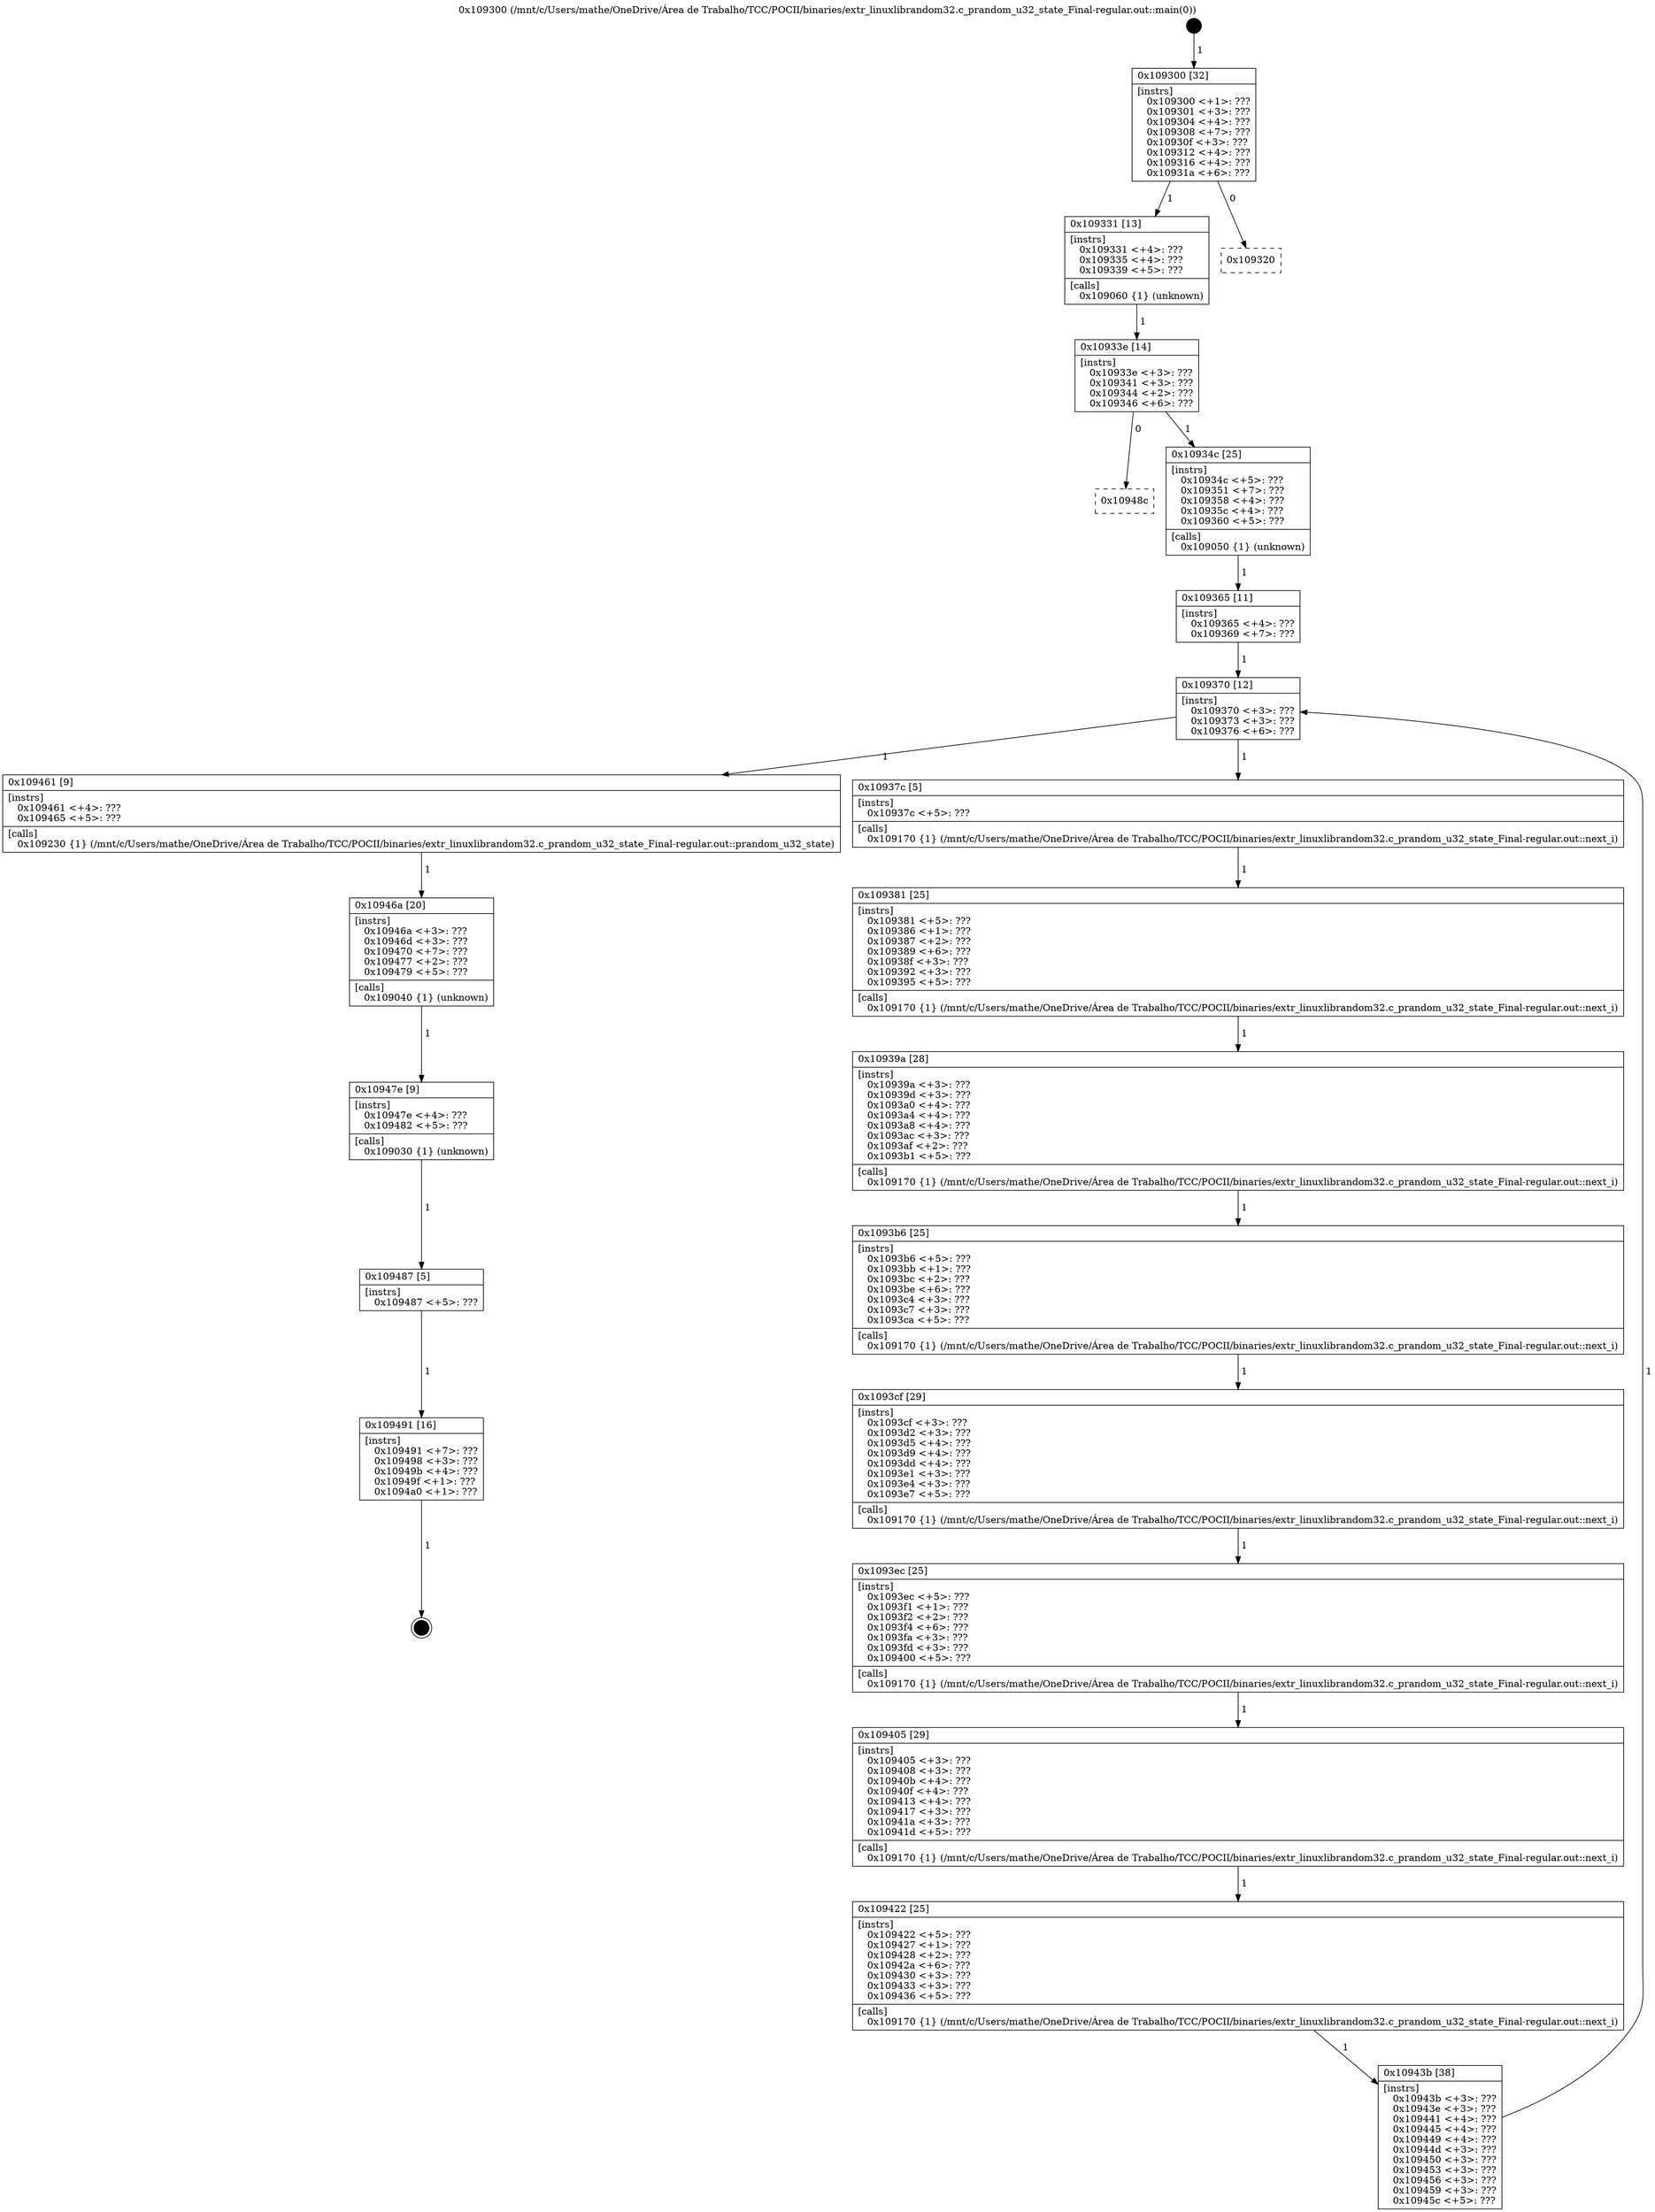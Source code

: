 digraph "0x109300" {
  label = "0x109300 (/mnt/c/Users/mathe/OneDrive/Área de Trabalho/TCC/POCII/binaries/extr_linuxlibrandom32.c_prandom_u32_state_Final-regular.out::main(0))"
  labelloc = "t"
  node[shape=record]

  Entry [label="",width=0.3,height=0.3,shape=circle,fillcolor=black,style=filled]
  "0x109300" [label="{
     0x109300 [32]\l
     | [instrs]\l
     &nbsp;&nbsp;0x109300 \<+1\>: ???\l
     &nbsp;&nbsp;0x109301 \<+3\>: ???\l
     &nbsp;&nbsp;0x109304 \<+4\>: ???\l
     &nbsp;&nbsp;0x109308 \<+7\>: ???\l
     &nbsp;&nbsp;0x10930f \<+3\>: ???\l
     &nbsp;&nbsp;0x109312 \<+4\>: ???\l
     &nbsp;&nbsp;0x109316 \<+4\>: ???\l
     &nbsp;&nbsp;0x10931a \<+6\>: ???\l
  }"]
  "0x109331" [label="{
     0x109331 [13]\l
     | [instrs]\l
     &nbsp;&nbsp;0x109331 \<+4\>: ???\l
     &nbsp;&nbsp;0x109335 \<+4\>: ???\l
     &nbsp;&nbsp;0x109339 \<+5\>: ???\l
     | [calls]\l
     &nbsp;&nbsp;0x109060 \{1\} (unknown)\l
  }"]
  "0x109320" [label="{
     0x109320\l
  }", style=dashed]
  "0x10933e" [label="{
     0x10933e [14]\l
     | [instrs]\l
     &nbsp;&nbsp;0x10933e \<+3\>: ???\l
     &nbsp;&nbsp;0x109341 \<+3\>: ???\l
     &nbsp;&nbsp;0x109344 \<+2\>: ???\l
     &nbsp;&nbsp;0x109346 \<+6\>: ???\l
  }"]
  "0x10948c" [label="{
     0x10948c\l
  }", style=dashed]
  "0x10934c" [label="{
     0x10934c [25]\l
     | [instrs]\l
     &nbsp;&nbsp;0x10934c \<+5\>: ???\l
     &nbsp;&nbsp;0x109351 \<+7\>: ???\l
     &nbsp;&nbsp;0x109358 \<+4\>: ???\l
     &nbsp;&nbsp;0x10935c \<+4\>: ???\l
     &nbsp;&nbsp;0x109360 \<+5\>: ???\l
     | [calls]\l
     &nbsp;&nbsp;0x109050 \{1\} (unknown)\l
  }"]
  Exit [label="",width=0.3,height=0.3,shape=circle,fillcolor=black,style=filled,peripheries=2]
  "0x109370" [label="{
     0x109370 [12]\l
     | [instrs]\l
     &nbsp;&nbsp;0x109370 \<+3\>: ???\l
     &nbsp;&nbsp;0x109373 \<+3\>: ???\l
     &nbsp;&nbsp;0x109376 \<+6\>: ???\l
  }"]
  "0x109461" [label="{
     0x109461 [9]\l
     | [instrs]\l
     &nbsp;&nbsp;0x109461 \<+4\>: ???\l
     &nbsp;&nbsp;0x109465 \<+5\>: ???\l
     | [calls]\l
     &nbsp;&nbsp;0x109230 \{1\} (/mnt/c/Users/mathe/OneDrive/Área de Trabalho/TCC/POCII/binaries/extr_linuxlibrandom32.c_prandom_u32_state_Final-regular.out::prandom_u32_state)\l
  }"]
  "0x10937c" [label="{
     0x10937c [5]\l
     | [instrs]\l
     &nbsp;&nbsp;0x10937c \<+5\>: ???\l
     | [calls]\l
     &nbsp;&nbsp;0x109170 \{1\} (/mnt/c/Users/mathe/OneDrive/Área de Trabalho/TCC/POCII/binaries/extr_linuxlibrandom32.c_prandom_u32_state_Final-regular.out::next_i)\l
  }"]
  "0x109381" [label="{
     0x109381 [25]\l
     | [instrs]\l
     &nbsp;&nbsp;0x109381 \<+5\>: ???\l
     &nbsp;&nbsp;0x109386 \<+1\>: ???\l
     &nbsp;&nbsp;0x109387 \<+2\>: ???\l
     &nbsp;&nbsp;0x109389 \<+6\>: ???\l
     &nbsp;&nbsp;0x10938f \<+3\>: ???\l
     &nbsp;&nbsp;0x109392 \<+3\>: ???\l
     &nbsp;&nbsp;0x109395 \<+5\>: ???\l
     | [calls]\l
     &nbsp;&nbsp;0x109170 \{1\} (/mnt/c/Users/mathe/OneDrive/Área de Trabalho/TCC/POCII/binaries/extr_linuxlibrandom32.c_prandom_u32_state_Final-regular.out::next_i)\l
  }"]
  "0x10939a" [label="{
     0x10939a [28]\l
     | [instrs]\l
     &nbsp;&nbsp;0x10939a \<+3\>: ???\l
     &nbsp;&nbsp;0x10939d \<+3\>: ???\l
     &nbsp;&nbsp;0x1093a0 \<+4\>: ???\l
     &nbsp;&nbsp;0x1093a4 \<+4\>: ???\l
     &nbsp;&nbsp;0x1093a8 \<+4\>: ???\l
     &nbsp;&nbsp;0x1093ac \<+3\>: ???\l
     &nbsp;&nbsp;0x1093af \<+2\>: ???\l
     &nbsp;&nbsp;0x1093b1 \<+5\>: ???\l
     | [calls]\l
     &nbsp;&nbsp;0x109170 \{1\} (/mnt/c/Users/mathe/OneDrive/Área de Trabalho/TCC/POCII/binaries/extr_linuxlibrandom32.c_prandom_u32_state_Final-regular.out::next_i)\l
  }"]
  "0x1093b6" [label="{
     0x1093b6 [25]\l
     | [instrs]\l
     &nbsp;&nbsp;0x1093b6 \<+5\>: ???\l
     &nbsp;&nbsp;0x1093bb \<+1\>: ???\l
     &nbsp;&nbsp;0x1093bc \<+2\>: ???\l
     &nbsp;&nbsp;0x1093be \<+6\>: ???\l
     &nbsp;&nbsp;0x1093c4 \<+3\>: ???\l
     &nbsp;&nbsp;0x1093c7 \<+3\>: ???\l
     &nbsp;&nbsp;0x1093ca \<+5\>: ???\l
     | [calls]\l
     &nbsp;&nbsp;0x109170 \{1\} (/mnt/c/Users/mathe/OneDrive/Área de Trabalho/TCC/POCII/binaries/extr_linuxlibrandom32.c_prandom_u32_state_Final-regular.out::next_i)\l
  }"]
  "0x1093cf" [label="{
     0x1093cf [29]\l
     | [instrs]\l
     &nbsp;&nbsp;0x1093cf \<+3\>: ???\l
     &nbsp;&nbsp;0x1093d2 \<+3\>: ???\l
     &nbsp;&nbsp;0x1093d5 \<+4\>: ???\l
     &nbsp;&nbsp;0x1093d9 \<+4\>: ???\l
     &nbsp;&nbsp;0x1093dd \<+4\>: ???\l
     &nbsp;&nbsp;0x1093e1 \<+3\>: ???\l
     &nbsp;&nbsp;0x1093e4 \<+3\>: ???\l
     &nbsp;&nbsp;0x1093e7 \<+5\>: ???\l
     | [calls]\l
     &nbsp;&nbsp;0x109170 \{1\} (/mnt/c/Users/mathe/OneDrive/Área de Trabalho/TCC/POCII/binaries/extr_linuxlibrandom32.c_prandom_u32_state_Final-regular.out::next_i)\l
  }"]
  "0x1093ec" [label="{
     0x1093ec [25]\l
     | [instrs]\l
     &nbsp;&nbsp;0x1093ec \<+5\>: ???\l
     &nbsp;&nbsp;0x1093f1 \<+1\>: ???\l
     &nbsp;&nbsp;0x1093f2 \<+2\>: ???\l
     &nbsp;&nbsp;0x1093f4 \<+6\>: ???\l
     &nbsp;&nbsp;0x1093fa \<+3\>: ???\l
     &nbsp;&nbsp;0x1093fd \<+3\>: ???\l
     &nbsp;&nbsp;0x109400 \<+5\>: ???\l
     | [calls]\l
     &nbsp;&nbsp;0x109170 \{1\} (/mnt/c/Users/mathe/OneDrive/Área de Trabalho/TCC/POCII/binaries/extr_linuxlibrandom32.c_prandom_u32_state_Final-regular.out::next_i)\l
  }"]
  "0x109405" [label="{
     0x109405 [29]\l
     | [instrs]\l
     &nbsp;&nbsp;0x109405 \<+3\>: ???\l
     &nbsp;&nbsp;0x109408 \<+3\>: ???\l
     &nbsp;&nbsp;0x10940b \<+4\>: ???\l
     &nbsp;&nbsp;0x10940f \<+4\>: ???\l
     &nbsp;&nbsp;0x109413 \<+4\>: ???\l
     &nbsp;&nbsp;0x109417 \<+3\>: ???\l
     &nbsp;&nbsp;0x10941a \<+3\>: ???\l
     &nbsp;&nbsp;0x10941d \<+5\>: ???\l
     | [calls]\l
     &nbsp;&nbsp;0x109170 \{1\} (/mnt/c/Users/mathe/OneDrive/Área de Trabalho/TCC/POCII/binaries/extr_linuxlibrandom32.c_prandom_u32_state_Final-regular.out::next_i)\l
  }"]
  "0x109422" [label="{
     0x109422 [25]\l
     | [instrs]\l
     &nbsp;&nbsp;0x109422 \<+5\>: ???\l
     &nbsp;&nbsp;0x109427 \<+1\>: ???\l
     &nbsp;&nbsp;0x109428 \<+2\>: ???\l
     &nbsp;&nbsp;0x10942a \<+6\>: ???\l
     &nbsp;&nbsp;0x109430 \<+3\>: ???\l
     &nbsp;&nbsp;0x109433 \<+3\>: ???\l
     &nbsp;&nbsp;0x109436 \<+5\>: ???\l
     | [calls]\l
     &nbsp;&nbsp;0x109170 \{1\} (/mnt/c/Users/mathe/OneDrive/Área de Trabalho/TCC/POCII/binaries/extr_linuxlibrandom32.c_prandom_u32_state_Final-regular.out::next_i)\l
  }"]
  "0x10943b" [label="{
     0x10943b [38]\l
     | [instrs]\l
     &nbsp;&nbsp;0x10943b \<+3\>: ???\l
     &nbsp;&nbsp;0x10943e \<+3\>: ???\l
     &nbsp;&nbsp;0x109441 \<+4\>: ???\l
     &nbsp;&nbsp;0x109445 \<+4\>: ???\l
     &nbsp;&nbsp;0x109449 \<+4\>: ???\l
     &nbsp;&nbsp;0x10944d \<+3\>: ???\l
     &nbsp;&nbsp;0x109450 \<+3\>: ???\l
     &nbsp;&nbsp;0x109453 \<+3\>: ???\l
     &nbsp;&nbsp;0x109456 \<+3\>: ???\l
     &nbsp;&nbsp;0x109459 \<+3\>: ???\l
     &nbsp;&nbsp;0x10945c \<+5\>: ???\l
  }"]
  "0x109365" [label="{
     0x109365 [11]\l
     | [instrs]\l
     &nbsp;&nbsp;0x109365 \<+4\>: ???\l
     &nbsp;&nbsp;0x109369 \<+7\>: ???\l
  }"]
  "0x10946a" [label="{
     0x10946a [20]\l
     | [instrs]\l
     &nbsp;&nbsp;0x10946a \<+3\>: ???\l
     &nbsp;&nbsp;0x10946d \<+3\>: ???\l
     &nbsp;&nbsp;0x109470 \<+7\>: ???\l
     &nbsp;&nbsp;0x109477 \<+2\>: ???\l
     &nbsp;&nbsp;0x109479 \<+5\>: ???\l
     | [calls]\l
     &nbsp;&nbsp;0x109040 \{1\} (unknown)\l
  }"]
  "0x10947e" [label="{
     0x10947e [9]\l
     | [instrs]\l
     &nbsp;&nbsp;0x10947e \<+4\>: ???\l
     &nbsp;&nbsp;0x109482 \<+5\>: ???\l
     | [calls]\l
     &nbsp;&nbsp;0x109030 \{1\} (unknown)\l
  }"]
  "0x109487" [label="{
     0x109487 [5]\l
     | [instrs]\l
     &nbsp;&nbsp;0x109487 \<+5\>: ???\l
  }"]
  "0x109491" [label="{
     0x109491 [16]\l
     | [instrs]\l
     &nbsp;&nbsp;0x109491 \<+7\>: ???\l
     &nbsp;&nbsp;0x109498 \<+3\>: ???\l
     &nbsp;&nbsp;0x10949b \<+4\>: ???\l
     &nbsp;&nbsp;0x10949f \<+1\>: ???\l
     &nbsp;&nbsp;0x1094a0 \<+1\>: ???\l
  }"]
  Entry -> "0x109300" [label=" 1"]
  "0x109300" -> "0x109331" [label=" 1"]
  "0x109300" -> "0x109320" [label=" 0"]
  "0x109331" -> "0x10933e" [label=" 1"]
  "0x10933e" -> "0x10948c" [label=" 0"]
  "0x10933e" -> "0x10934c" [label=" 1"]
  "0x109491" -> Exit [label=" 1"]
  "0x10934c" -> "0x109365" [label=" 1"]
  "0x109370" -> "0x109461" [label=" 1"]
  "0x109370" -> "0x10937c" [label=" 1"]
  "0x10937c" -> "0x109381" [label=" 1"]
  "0x109381" -> "0x10939a" [label=" 1"]
  "0x10939a" -> "0x1093b6" [label=" 1"]
  "0x1093b6" -> "0x1093cf" [label=" 1"]
  "0x1093cf" -> "0x1093ec" [label=" 1"]
  "0x1093ec" -> "0x109405" [label=" 1"]
  "0x109405" -> "0x109422" [label=" 1"]
  "0x109422" -> "0x10943b" [label=" 1"]
  "0x109365" -> "0x109370" [label=" 1"]
  "0x10943b" -> "0x109370" [label=" 1"]
  "0x109461" -> "0x10946a" [label=" 1"]
  "0x10946a" -> "0x10947e" [label=" 1"]
  "0x10947e" -> "0x109487" [label=" 1"]
  "0x109487" -> "0x109491" [label=" 1"]
}
